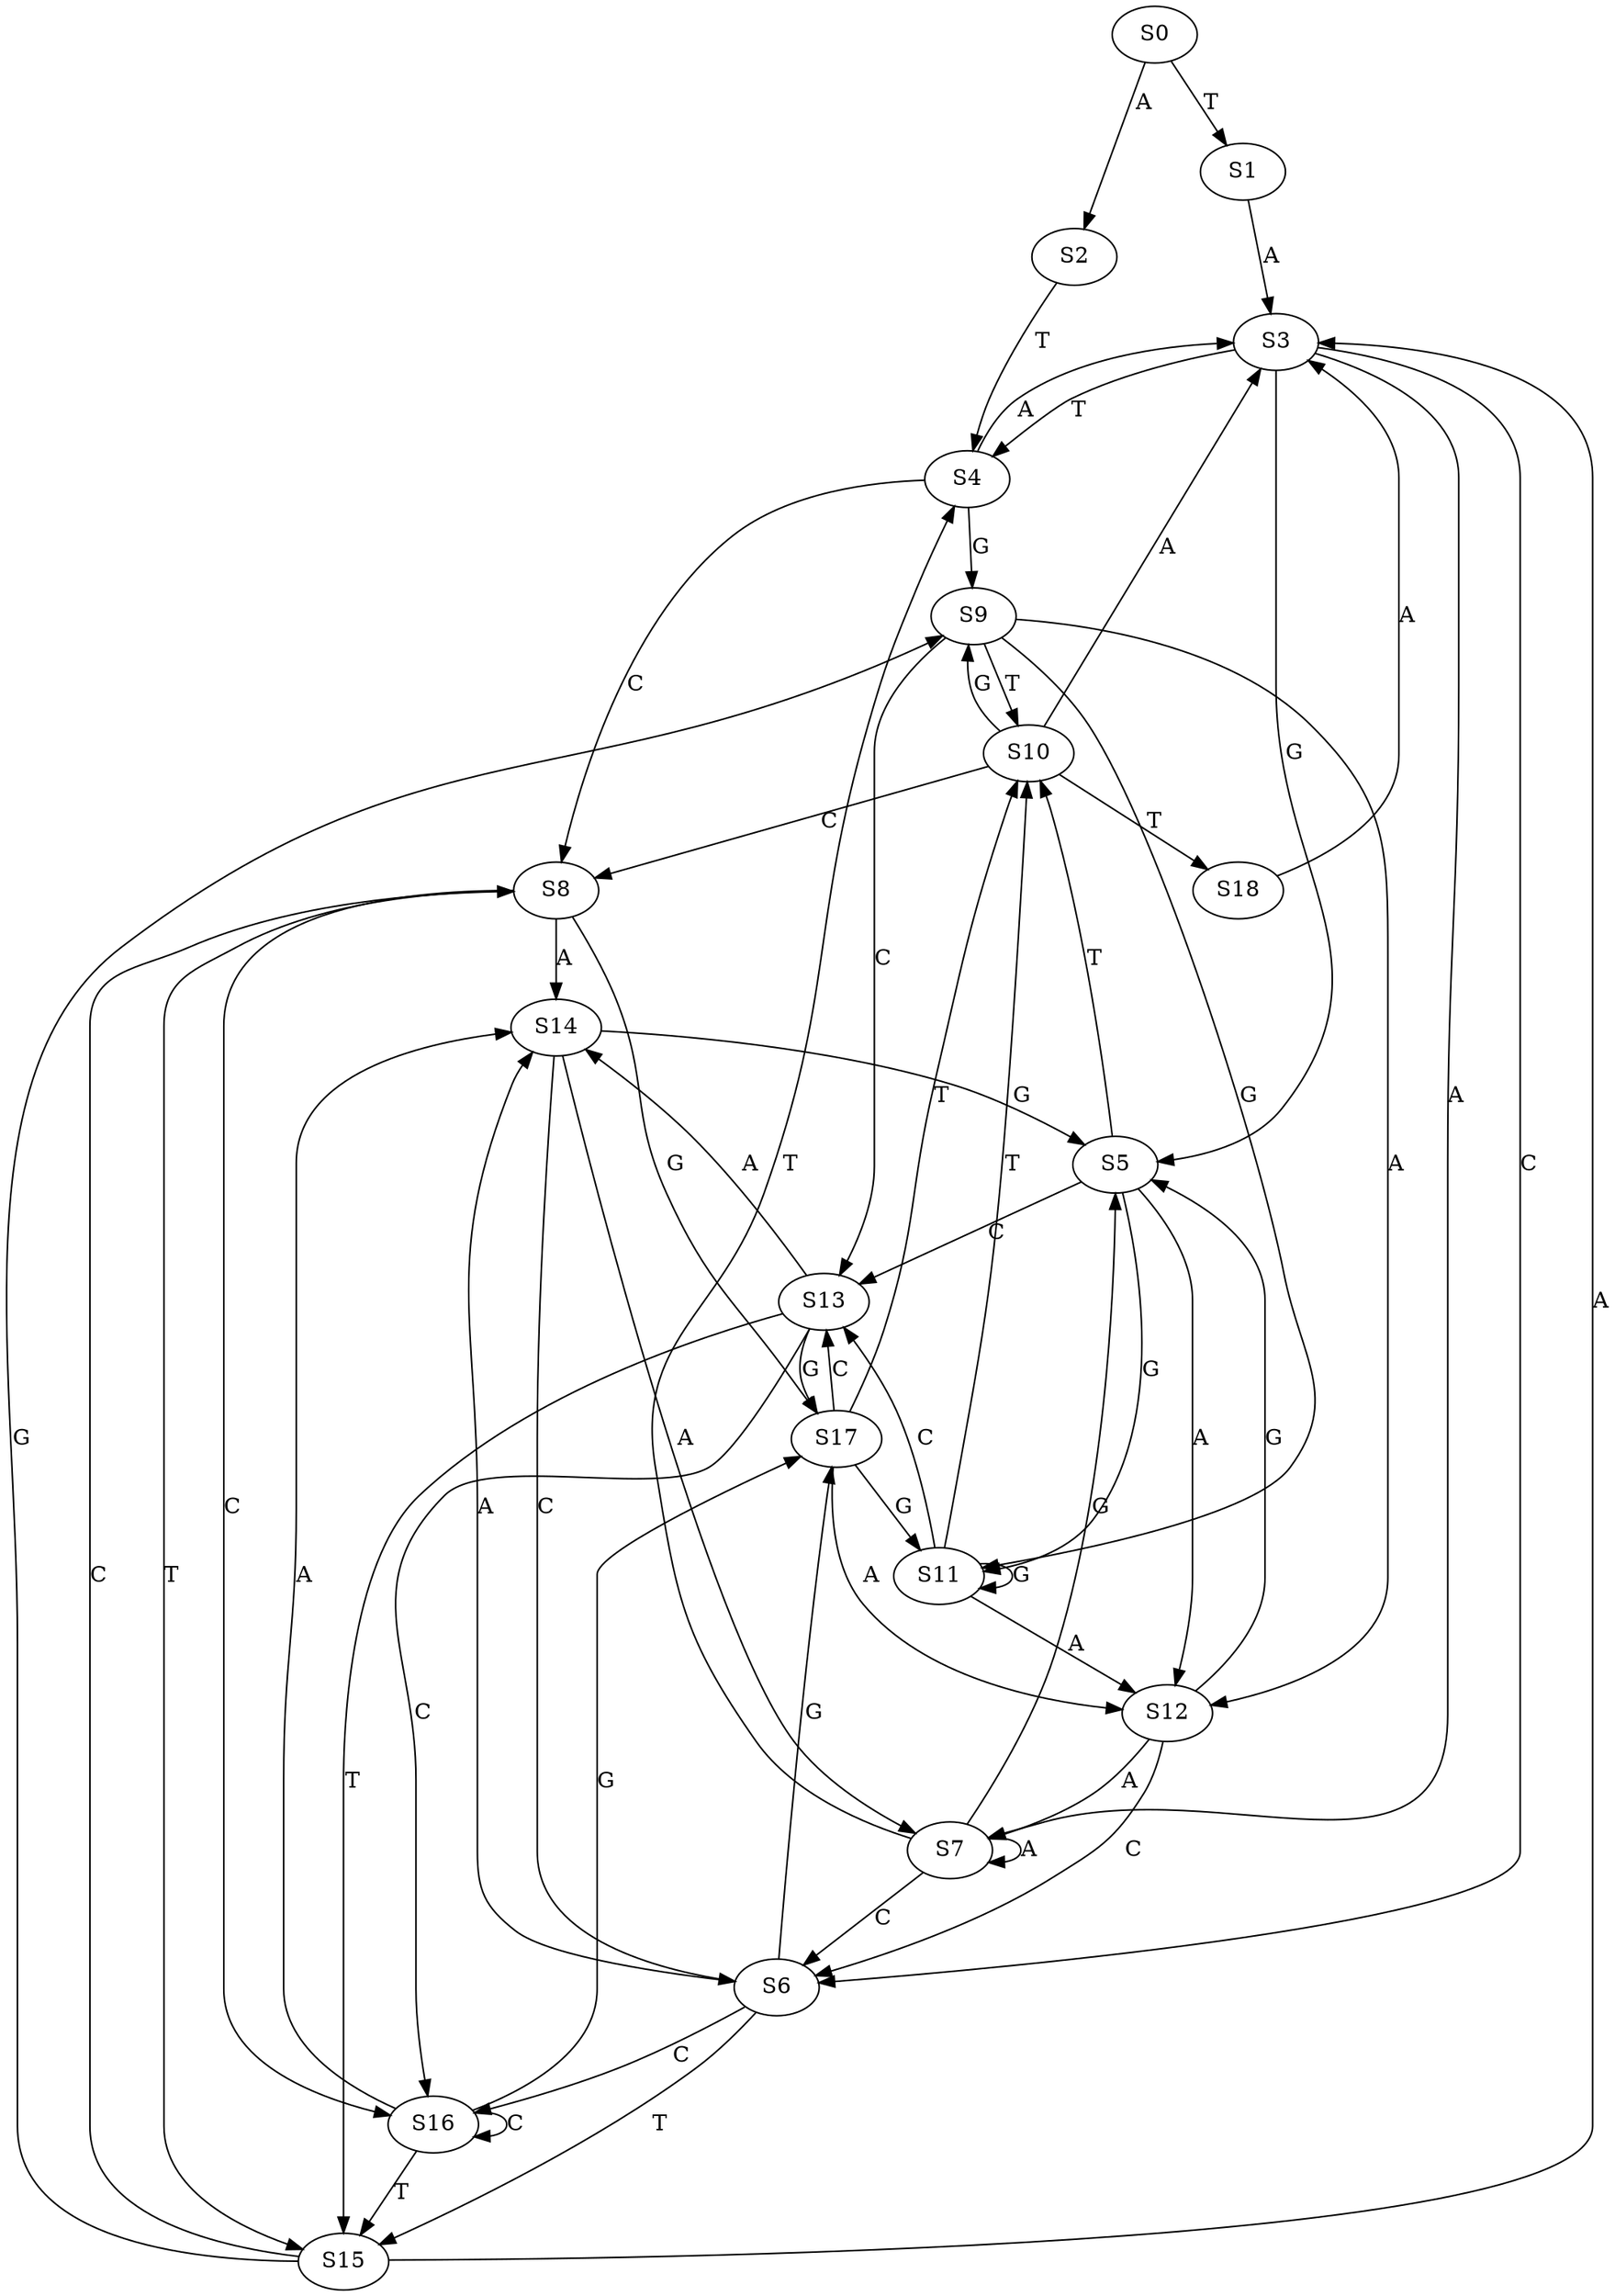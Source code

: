 strict digraph  {
	S0 -> S1 [ label = T ];
	S0 -> S2 [ label = A ];
	S1 -> S3 [ label = A ];
	S2 -> S4 [ label = T ];
	S3 -> S5 [ label = G ];
	S3 -> S4 [ label = T ];
	S3 -> S6 [ label = C ];
	S3 -> S7 [ label = A ];
	S4 -> S3 [ label = A ];
	S4 -> S8 [ label = C ];
	S4 -> S9 [ label = G ];
	S5 -> S10 [ label = T ];
	S5 -> S11 [ label = G ];
	S5 -> S12 [ label = A ];
	S5 -> S13 [ label = C ];
	S6 -> S14 [ label = A ];
	S6 -> S15 [ label = T ];
	S6 -> S16 [ label = C ];
	S6 -> S17 [ label = G ];
	S7 -> S4 [ label = T ];
	S7 -> S6 [ label = C ];
	S7 -> S5 [ label = G ];
	S7 -> S7 [ label = A ];
	S8 -> S15 [ label = T ];
	S8 -> S17 [ label = G ];
	S8 -> S16 [ label = C ];
	S8 -> S14 [ label = A ];
	S9 -> S12 [ label = A ];
	S9 -> S10 [ label = T ];
	S9 -> S13 [ label = C ];
	S9 -> S11 [ label = G ];
	S10 -> S3 [ label = A ];
	S10 -> S8 [ label = C ];
	S10 -> S9 [ label = G ];
	S10 -> S18 [ label = T ];
	S11 -> S12 [ label = A ];
	S11 -> S10 [ label = T ];
	S11 -> S11 [ label = G ];
	S11 -> S13 [ label = C ];
	S12 -> S5 [ label = G ];
	S12 -> S7 [ label = A ];
	S12 -> S6 [ label = C ];
	S13 -> S16 [ label = C ];
	S13 -> S14 [ label = A ];
	S13 -> S15 [ label = T ];
	S13 -> S17 [ label = G ];
	S14 -> S5 [ label = G ];
	S14 -> S6 [ label = C ];
	S14 -> S7 [ label = A ];
	S15 -> S9 [ label = G ];
	S15 -> S8 [ label = C ];
	S15 -> S3 [ label = A ];
	S16 -> S17 [ label = G ];
	S16 -> S16 [ label = C ];
	S16 -> S14 [ label = A ];
	S16 -> S15 [ label = T ];
	S17 -> S11 [ label = G ];
	S17 -> S10 [ label = T ];
	S17 -> S12 [ label = A ];
	S17 -> S13 [ label = C ];
	S18 -> S3 [ label = A ];
}
